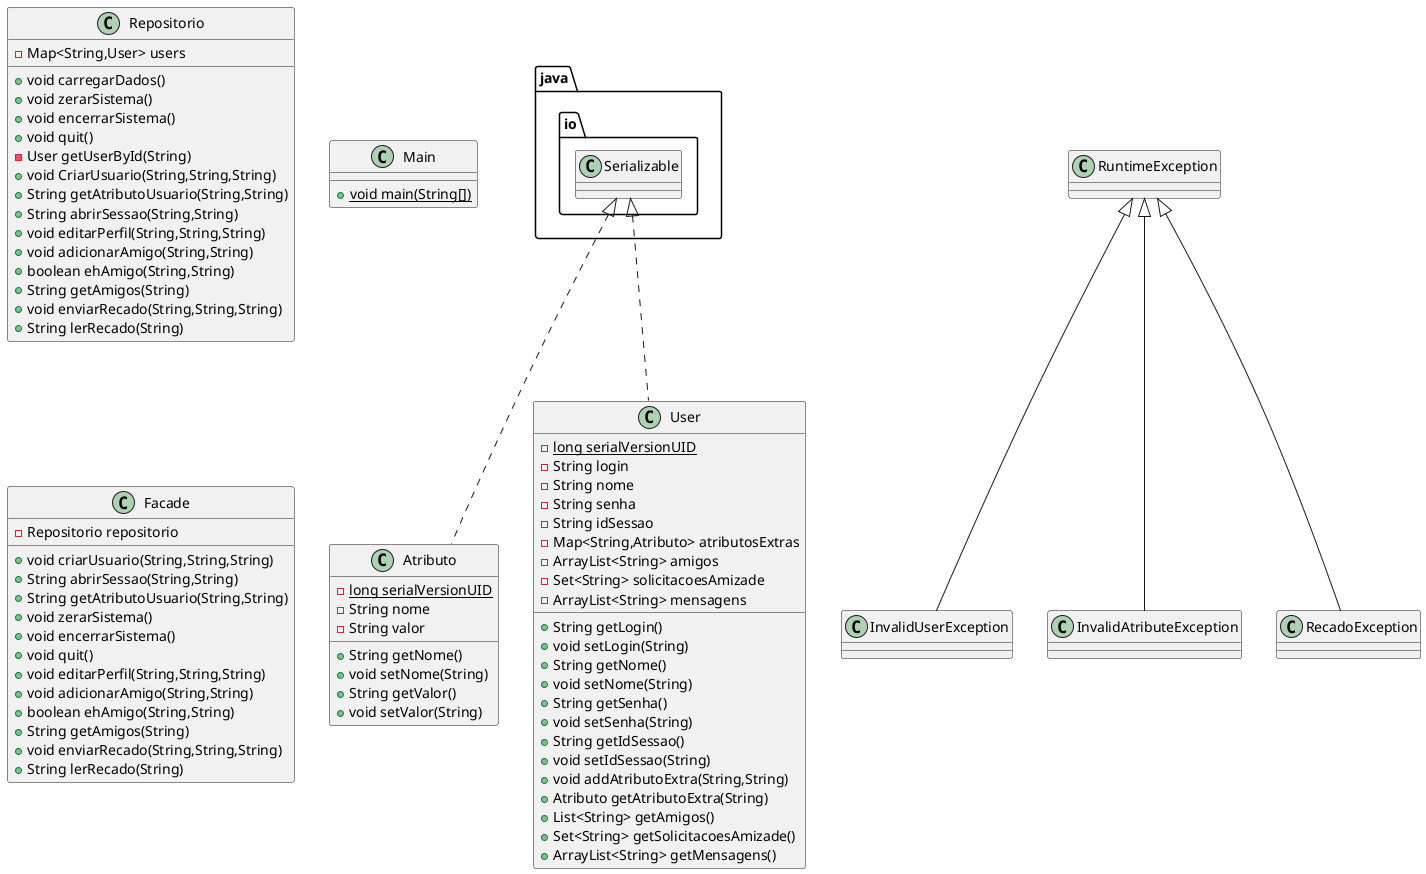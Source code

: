 @startuml
class Atributo {
- {static} long serialVersionUID
- String nome
- String valor
+ String getNome()
+ void setNome(String)
+ String getValor()
+ void setValor(String)
}


class User {
- {static} long serialVersionUID
- String login
- String nome
- String senha
- String idSessao
- Map<String,Atributo> atributosExtras
- ArrayList<String> amigos
- Set<String> solicitacoesAmizade
- ArrayList<String> mensagens
+ String getLogin()
+ void setLogin(String)
+ String getNome()
+ void setNome(String)
+ String getSenha()
+ void setSenha(String)
+ String getIdSessao()
+ void setIdSessao(String)
+ void addAtributoExtra(String,String)
+ Atributo getAtributoExtra(String)
+ List<String> getAmigos()
+ Set<String> getSolicitacoesAmizade()
+ ArrayList<String> getMensagens()
}


class Repositorio {
- Map<String,User> users
+ void carregarDados()
+ void zerarSistema()
+ void encerrarSistema()
+ void quit()
- User getUserById(String)
+ void CriarUsuario(String,String,String)
+ String getAtributoUsuario(String,String)
+ String abrirSessao(String,String)
+ void editarPerfil(String,String,String)
+ void adicionarAmigo(String,String)
+ boolean ehAmigo(String,String)
+ String getAmigos(String)
+ void enviarRecado(String,String,String)
+ String lerRecado(String)
}


class Main {
+ {static} void main(String[])
}

class Facade {
- Repositorio repositorio
+ void criarUsuario(String,String,String)
+ String abrirSessao(String,String)
+ String getAtributoUsuario(String,String)
+ void zerarSistema()
+ void encerrarSistema()
+ void quit()
+ void editarPerfil(String,String,String)
+ void adicionarAmigo(String,String)
+ boolean ehAmigo(String,String)
+ String getAmigos(String)
+ void enviarRecado(String,String,String)
+ String lerRecado(String)
}


class InvalidUserException {
}
class InvalidAtributeException {
}
class RecadoException {
}


java.io.Serializable <|.. Atributo
java.io.Serializable <|.. User
RuntimeException <|-- InvalidUserException
RuntimeException <|-- InvalidAtributeException
RuntimeException <|-- RecadoException
@enduml